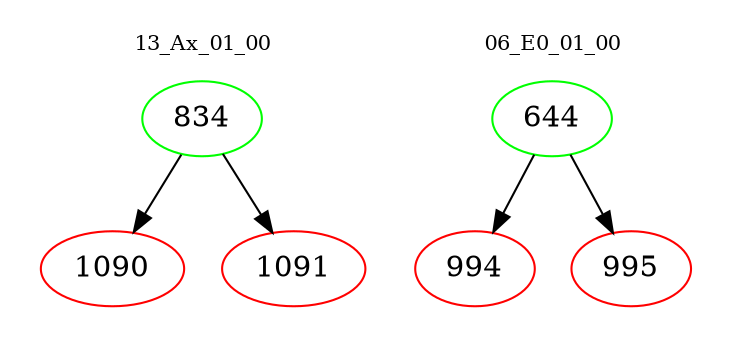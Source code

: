 digraph{
subgraph cluster_0 {
color = white
label = "13_Ax_01_00";
fontsize=10;
T0_834 [label="834", color="green"]
T0_834 -> T0_1090 [color="black"]
T0_1090 [label="1090", color="red"]
T0_834 -> T0_1091 [color="black"]
T0_1091 [label="1091", color="red"]
}
subgraph cluster_1 {
color = white
label = "06_E0_01_00";
fontsize=10;
T1_644 [label="644", color="green"]
T1_644 -> T1_994 [color="black"]
T1_994 [label="994", color="red"]
T1_644 -> T1_995 [color="black"]
T1_995 [label="995", color="red"]
}
}
